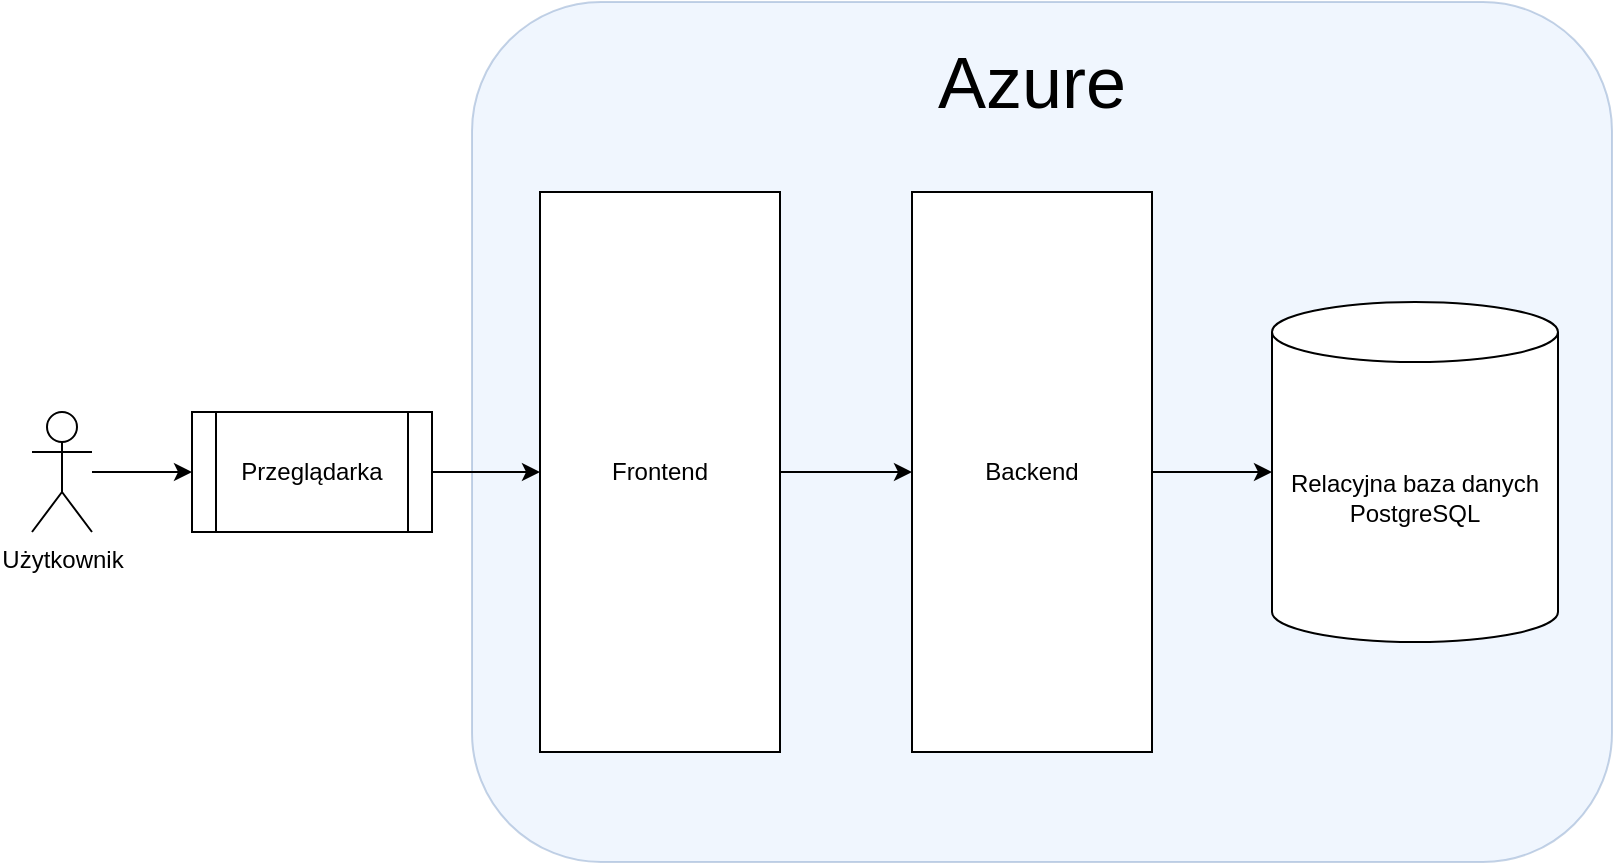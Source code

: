 <mxfile version="27.0.3">
  <diagram name="Strona-1" id="WqXOmUoeHCtqSivCLRUv">
    <mxGraphModel dx="1554" dy="857" grid="1" gridSize="10" guides="1" tooltips="1" connect="1" arrows="1" fold="1" page="1" pageScale="1" pageWidth="827" pageHeight="1169" math="0" shadow="0">
      <root>
        <mxCell id="0" />
        <mxCell id="1" parent="0" />
        <mxCell id="FR8K50iOJE0lK1b_2H4d-3" value="" style="rounded=1;whiteSpace=wrap;html=1;opacity=40;fillColor=#dae8fc;strokeColor=#6c8ebf;" vertex="1" parent="1">
          <mxGeometry x="320" y="150" width="570" height="430" as="geometry" />
        </mxCell>
        <mxCell id="FR8K50iOJE0lK1b_2H4d-4" value="&lt;font style=&quot;font-size: 36px;&quot;&gt;Azure&lt;/font&gt;" style="text;html=1;align=center;verticalAlign=middle;whiteSpace=wrap;rounded=0;" vertex="1" parent="1">
          <mxGeometry x="537" y="170" width="126" height="40" as="geometry" />
        </mxCell>
        <mxCell id="FR8K50iOJE0lK1b_2H4d-12" style="edgeStyle=orthogonalEdgeStyle;rounded=0;orthogonalLoop=1;jettySize=auto;html=1;entryX=0;entryY=0.5;entryDx=0;entryDy=0;" edge="1" parent="1" source="FR8K50iOJE0lK1b_2H4d-6" target="FR8K50iOJE0lK1b_2H4d-9">
          <mxGeometry relative="1" as="geometry" />
        </mxCell>
        <mxCell id="FR8K50iOJE0lK1b_2H4d-6" value="Frontend" style="rounded=0;whiteSpace=wrap;html=1;" vertex="1" parent="1">
          <mxGeometry x="354" y="245" width="120" height="280" as="geometry" />
        </mxCell>
        <mxCell id="FR8K50iOJE0lK1b_2H4d-7" value="Użytkownik" style="shape=umlActor;verticalLabelPosition=bottom;verticalAlign=top;html=1;outlineConnect=0;" vertex="1" parent="1">
          <mxGeometry x="100" y="355" width="30" height="60" as="geometry" />
        </mxCell>
        <mxCell id="FR8K50iOJE0lK1b_2H4d-9" value="Backend" style="rounded=0;whiteSpace=wrap;html=1;" vertex="1" parent="1">
          <mxGeometry x="540" y="245" width="120" height="280" as="geometry" />
        </mxCell>
        <mxCell id="FR8K50iOJE0lK1b_2H4d-10" value="Relacyjna baza danych PostgreSQL" style="shape=cylinder3;whiteSpace=wrap;html=1;boundedLbl=1;backgroundOutline=1;size=15;" vertex="1" parent="1">
          <mxGeometry x="720" y="300" width="143" height="170" as="geometry" />
        </mxCell>
        <mxCell id="FR8K50iOJE0lK1b_2H4d-13" style="edgeStyle=orthogonalEdgeStyle;rounded=0;orthogonalLoop=1;jettySize=auto;html=1;entryX=0;entryY=0.5;entryDx=0;entryDy=0;entryPerimeter=0;" edge="1" parent="1" source="FR8K50iOJE0lK1b_2H4d-9" target="FR8K50iOJE0lK1b_2H4d-10">
          <mxGeometry relative="1" as="geometry" />
        </mxCell>
        <mxCell id="FR8K50iOJE0lK1b_2H4d-15" value="" style="edgeStyle=orthogonalEdgeStyle;rounded=0;orthogonalLoop=1;jettySize=auto;html=1;" edge="1" parent="1" source="FR8K50iOJE0lK1b_2H4d-7" target="FR8K50iOJE0lK1b_2H4d-14">
          <mxGeometry relative="1" as="geometry">
            <mxPoint x="130" y="385" as="sourcePoint" />
            <mxPoint x="302" y="385" as="targetPoint" />
          </mxGeometry>
        </mxCell>
        <mxCell id="FR8K50iOJE0lK1b_2H4d-16" style="edgeStyle=orthogonalEdgeStyle;rounded=0;orthogonalLoop=1;jettySize=auto;html=1;entryX=0;entryY=0.5;entryDx=0;entryDy=0;" edge="1" parent="1" source="FR8K50iOJE0lK1b_2H4d-14" target="FR8K50iOJE0lK1b_2H4d-6">
          <mxGeometry relative="1" as="geometry" />
        </mxCell>
        <mxCell id="FR8K50iOJE0lK1b_2H4d-14" value="Przeglądarka" style="shape=process;whiteSpace=wrap;html=1;backgroundOutline=1;" vertex="1" parent="1">
          <mxGeometry x="180" y="355" width="120" height="60" as="geometry" />
        </mxCell>
      </root>
    </mxGraphModel>
  </diagram>
</mxfile>
